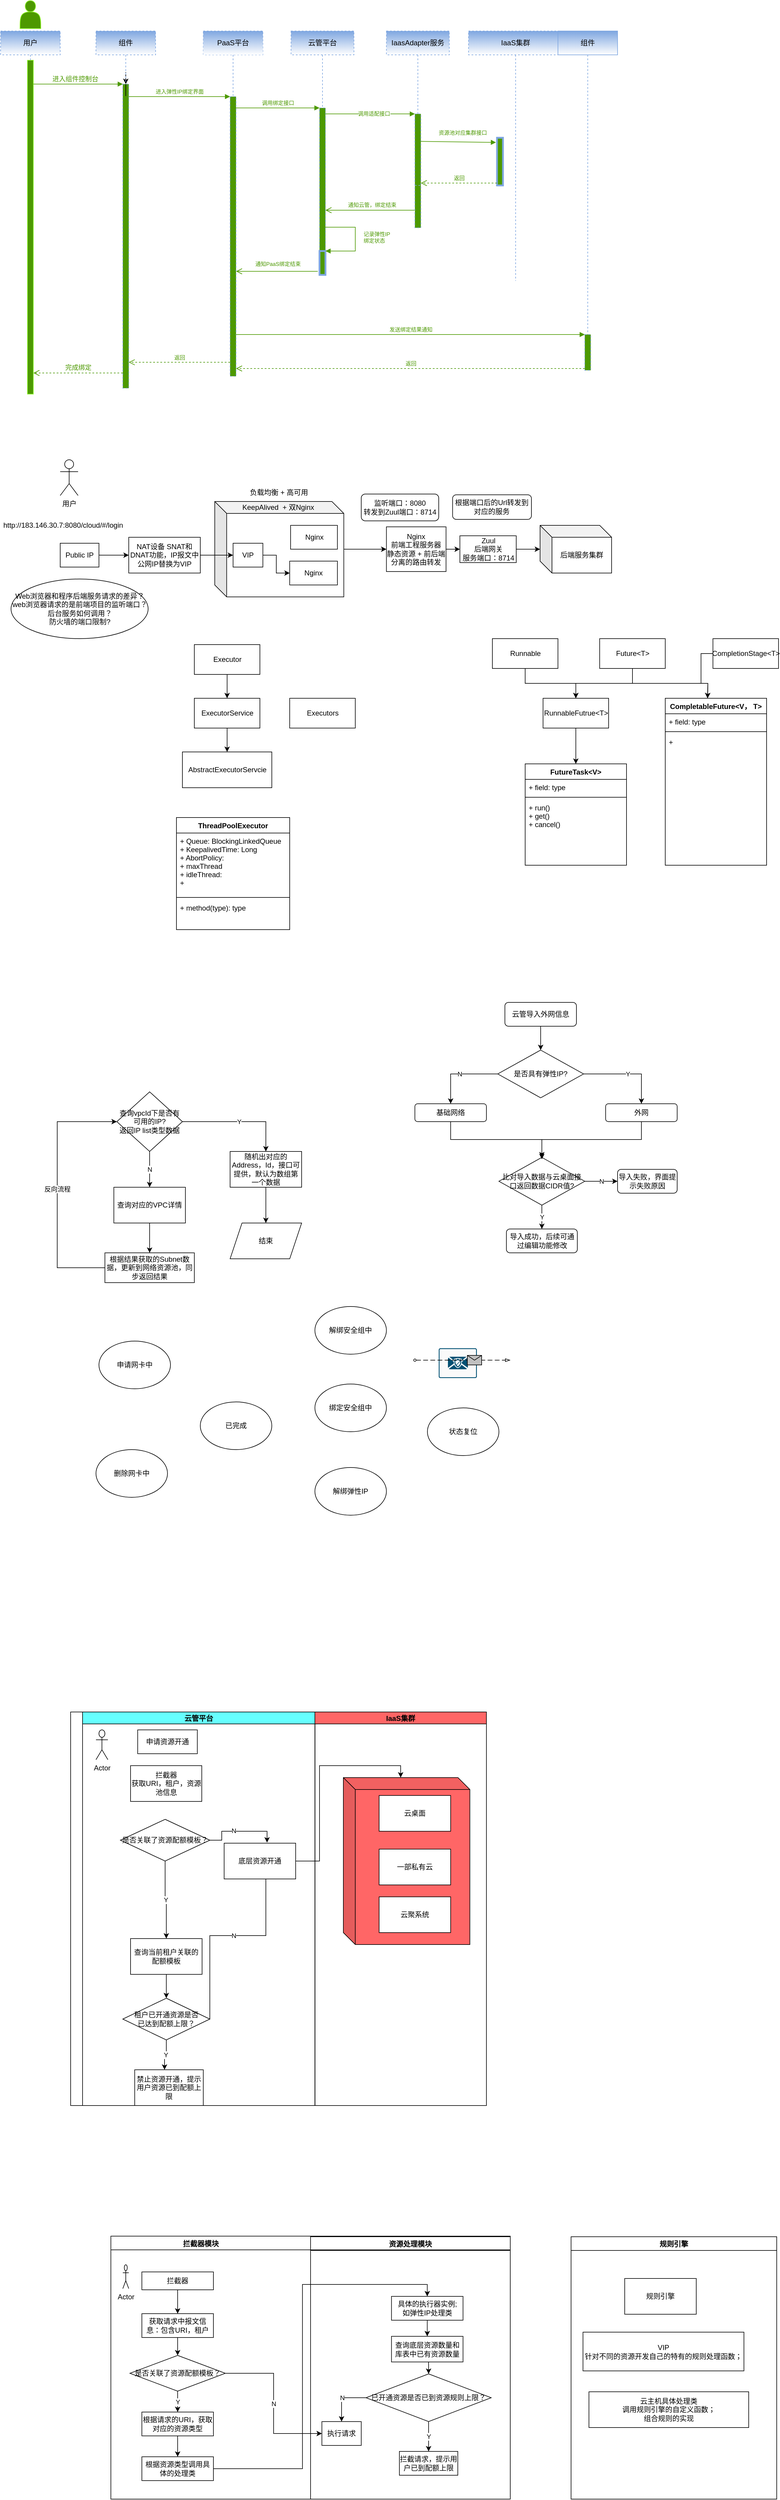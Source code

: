 <mxfile version="16.2.4" type="github">
  <diagram id="YKyKrxaOJm8cSqs0rw-M" name="Page-1">
    <mxGraphModel dx="1422" dy="772" grid="1" gridSize="10" guides="1" tooltips="1" connect="1" arrows="1" fold="1" page="1" pageScale="1" pageWidth="827" pageHeight="1169" math="0" shadow="0">
      <root>
        <mxCell id="0" />
        <mxCell id="1" parent="0" />
        <mxCell id="tBHKLctIXgyot9-Yo7T3-29" style="edgeStyle=orthogonalEdgeStyle;rounded=0;orthogonalLoop=1;jettySize=auto;html=1;" parent="1" source="tBHKLctIXgyot9-Yo7T3-6" target="tBHKLctIXgyot9-Yo7T3-15" edge="1">
          <mxGeometry relative="1" as="geometry" />
        </mxCell>
        <mxCell id="tBHKLctIXgyot9-Yo7T3-6" value="" style="shape=cube;whiteSpace=wrap;html=1;boundedLbl=1;backgroundOutline=1;darkOpacity=0.05;darkOpacity2=0.1;" parent="1" vertex="1">
          <mxGeometry x="414.25" y="850" width="216.5" height="160" as="geometry" />
        </mxCell>
        <mxCell id="91grLDrV8FItByj2K50K-4" value="" style="html=1;points=[];perimeter=orthogonalPerimeter;strokeColor=#99FF33;fillColor=#4D9900;" parent="1" vertex="1">
          <mxGeometry x="100" y="110" width="10" height="300" as="geometry" />
        </mxCell>
        <mxCell id="91grLDrV8FItByj2K50K-23" value="" style="html=1;points=[];perimeter=orthogonalPerimeter;strokeColor=#99FF33;fillColor=#4D9900;" parent="1" vertex="1">
          <mxGeometry x="100" y="110" width="10" height="560" as="geometry" />
        </mxCell>
        <mxCell id="91grLDrV8FItByj2K50K-33" value="" style="shape=actor;whiteSpace=wrap;html=1;strokeColor=#99FF33;fillColor=#4D9900;" parent="1" vertex="1">
          <mxGeometry x="87.5" y="10" width="35" height="47" as="geometry" />
        </mxCell>
        <mxCell id="91grLDrV8FItByj2K50K-48" value="" style="html=1;points=[];perimeter=orthogonalPerimeter;dashed=1;strokeColor=#7EA6E0;fillColor=#4D9900;" parent="1" vertex="1">
          <mxGeometry x="260" y="150" width="10" height="510" as="geometry" />
        </mxCell>
        <mxCell id="91grLDrV8FItByj2K50K-49" value="&lt;font color=&quot;#4d9900&quot;&gt;进入组件控制台&lt;/font&gt;" style="html=1;verticalAlign=bottom;endArrow=block;entryX=0;entryY=0;strokeColor=#4D9900;" parent="1" source="91grLDrV8FItByj2K50K-23" target="91grLDrV8FItByj2K50K-48" edge="1">
          <mxGeometry x="-0.067" relative="1" as="geometry">
            <mxPoint x="110" y="260" as="sourcePoint" />
            <Array as="points">
              <mxPoint x="190" y="150" />
            </Array>
            <mxPoint as="offset" />
          </mxGeometry>
        </mxCell>
        <mxCell id="91grLDrV8FItByj2K50K-50" value="完成绑定" style="html=1;verticalAlign=bottom;endArrow=open;dashed=1;endSize=8;exitX=0;exitY=0.95;strokeColor=#4D9900;fontColor=#4D9900;" parent="1" source="91grLDrV8FItByj2K50K-48" target="91grLDrV8FItByj2K50K-23" edge="1">
          <mxGeometry relative="1" as="geometry">
            <mxPoint x="110" y="336" as="targetPoint" />
          </mxGeometry>
        </mxCell>
        <mxCell id="tBHKLctIXgyot9-Yo7T3-201" value="" style="edgeStyle=orthogonalEdgeStyle;rounded=0;orthogonalLoop=1;jettySize=auto;html=1;" parent="1" source="91grLDrV8FItByj2K50K-54" target="91grLDrV8FItByj2K50K-48" edge="1">
          <mxGeometry relative="1" as="geometry" />
        </mxCell>
        <mxCell id="91grLDrV8FItByj2K50K-54" value="组件" style="shape=umlLifeline;perimeter=lifelinePerimeter;whiteSpace=wrap;html=1;container=1;collapsible=0;recursiveResize=0;outlineConnect=0;dashed=1;strokeColor=#7EA6E0;fillColor=#7EA6E0;gradientColor=#ffffff;" parent="1" vertex="1">
          <mxGeometry x="215" y="61" width="100" height="89" as="geometry" />
        </mxCell>
        <mxCell id="91grLDrV8FItByj2K50K-63" value="" style="html=1;points=[];perimeter=orthogonalPerimeter;dashed=1;fontSize=9;fontColor=#4D9900;strokeColor=#7EA6E0;fillColor=#4D9900;gradientDirection=west;" parent="1" vertex="1">
          <mxGeometry x="440" y="171" width="10" height="469" as="geometry" />
        </mxCell>
        <mxCell id="91grLDrV8FItByj2K50K-64" value="进入弹性IP绑定界面" style="html=1;verticalAlign=bottom;endArrow=block;entryX=0;entryY=0;labelBackgroundColor=none;fontSize=9;fontColor=#4D9900;strokeColor=#4D9900;" parent="1" target="91grLDrV8FItByj2K50K-63" edge="1">
          <mxGeometry relative="1" as="geometry">
            <mxPoint x="270" y="171" as="sourcePoint" />
          </mxGeometry>
        </mxCell>
        <mxCell id="91grLDrV8FItByj2K50K-65" value="返回" style="html=1;verticalAlign=bottom;endArrow=open;dashed=1;endSize=8;exitX=0;exitY=0.95;labelBackgroundColor=none;fontSize=9;fontColor=#4D9900;strokeColor=#4D9900;" parent="1" source="91grLDrV8FItByj2K50K-63" target="91grLDrV8FItByj2K50K-48" edge="1">
          <mxGeometry relative="1" as="geometry">
            <mxPoint x="270" y="247" as="targetPoint" />
          </mxGeometry>
        </mxCell>
        <mxCell id="91grLDrV8FItByj2K50K-66" value="PaaS平台" style="shape=umlLifeline;perimeter=lifelinePerimeter;whiteSpace=wrap;html=1;container=1;collapsible=0;recursiveResize=0;outlineConnect=0;dashed=1;strokeColor=#7EA6E0;fillColor=#7EA6E0;gradientColor=#ffffff;" parent="1" vertex="1">
          <mxGeometry x="395" y="61" width="100" height="109" as="geometry" />
        </mxCell>
        <mxCell id="91grLDrV8FItByj2K50K-74" value="PaaS平台" style="shape=umlLifeline;perimeter=lifelinePerimeter;whiteSpace=wrap;html=1;container=1;collapsible=0;recursiveResize=0;outlineConnect=0;dashed=1;fillColor=#7EA6E0;gradientColor=#ffffff;strokeColor=none;strokeWidth=3;" parent="91grLDrV8FItByj2K50K-66" vertex="1">
          <mxGeometry width="100" height="110" as="geometry" />
        </mxCell>
        <mxCell id="91grLDrV8FItByj2K50K-67" value="" style="html=1;points=[];perimeter=orthogonalPerimeter;dashed=1;fontSize=9;fontColor=#4D9900;strokeColor=#7EA6E0;fillColor=#4D9900;" parent="1" vertex="1">
          <mxGeometry x="590" y="190" width="10" height="260" as="geometry" />
        </mxCell>
        <mxCell id="91grLDrV8FItByj2K50K-68" value="调用绑定接口" style="html=1;verticalAlign=bottom;endArrow=block;entryX=0;entryY=0;labelBackgroundColor=none;fontSize=9;fontColor=#4D9900;strokeColor=#4D9900;" parent="1" target="91grLDrV8FItByj2K50K-67" edge="1">
          <mxGeometry relative="1" as="geometry">
            <mxPoint x="450" y="190" as="sourcePoint" />
          </mxGeometry>
        </mxCell>
        <mxCell id="91grLDrV8FItByj2K50K-69" value="通知PaaS绑定结束" style="html=1;verticalAlign=bottom;endArrow=open;endSize=8;labelBackgroundColor=none;fontSize=9;fontColor=#4D9900;strokeColor=#4D9900;exitX=-0.3;exitY=0.85;exitDx=0;exitDy=0;exitPerimeter=0;" parent="1" source="ZwiiK09C_VbupCyEyqyy-21" target="91grLDrV8FItByj2K50K-63" edge="1">
          <mxGeometry x="-0.022" y="-4" relative="1" as="geometry">
            <mxPoint x="450" y="266" as="targetPoint" />
            <mxPoint x="874.75" y="425.028" as="sourcePoint" />
            <mxPoint as="offset" />
          </mxGeometry>
        </mxCell>
        <mxCell id="91grLDrV8FItByj2K50K-70" value="云管平台" style="shape=umlLifeline;perimeter=lifelinePerimeter;whiteSpace=wrap;html=1;container=1;collapsible=0;recursiveResize=0;outlineConnect=0;dashed=1;strokeColor=#7EA6E0;fillColor=#7EA6E0;gradientColor=#ffffff;" parent="1" vertex="1">
          <mxGeometry x="542.25" y="61" width="105.5" height="129" as="geometry" />
        </mxCell>
        <mxCell id="91grLDrV8FItByj2K50K-80" value="用户" style="shape=umlLifeline;perimeter=lifelinePerimeter;whiteSpace=wrap;html=1;container=1;collapsible=0;recursiveResize=0;outlineConnect=0;dashed=1;strokeColor=#7EA6E0;fillColor=#7EA6E0;gradientColor=#ffffff;" parent="1" vertex="1">
          <mxGeometry x="55" y="61" width="100" height="49" as="geometry" />
        </mxCell>
        <mxCell id="91grLDrV8FItByj2K50K-92" value="" style="html=1;points=[];perimeter=orthogonalPerimeter;dashed=1;fontSize=9;fontColor=#4D9900;strokeColor=#7EA6E0;fillColor=#4D9900;" parent="1" vertex="1">
          <mxGeometry x="750" y="200" width="10" height="170" as="geometry" />
        </mxCell>
        <mxCell id="91grLDrV8FItByj2K50K-93" value="" style="html=1;verticalAlign=bottom;endArrow=block;entryX=0;entryY=0;labelBackgroundColor=none;fontSize=9;fontColor=#4D9900;strokeColor=#4D9900;" parent="1" target="91grLDrV8FItByj2K50K-92" edge="1">
          <mxGeometry relative="1" as="geometry">
            <mxPoint x="600" y="200" as="sourcePoint" />
          </mxGeometry>
        </mxCell>
        <mxCell id="ZwiiK09C_VbupCyEyqyy-1" value="调用适配接口" style="edgeLabel;html=1;align=center;verticalAlign=middle;resizable=0;points=[];fontSize=9;fontColor=#4D9900;" parent="91grLDrV8FItByj2K50K-93" vertex="1" connectable="0">
          <mxGeometry x="0.383" y="2" relative="1" as="geometry">
            <mxPoint x="-23" y="2" as="offset" />
          </mxGeometry>
        </mxCell>
        <mxCell id="91grLDrV8FItByj2K50K-94" value="通知云管，绑定结束" style="html=1;verticalAlign=bottom;endArrow=open;endSize=8;exitX=0;exitY=0.95;labelBackgroundColor=none;fontSize=9;fontColor=#4D9900;strokeColor=#4D9900;" parent="1" source="91grLDrV8FItByj2K50K-92" target="91grLDrV8FItByj2K50K-67" edge="1">
          <mxGeometry x="-0.042" relative="1" as="geometry">
            <mxPoint x="600" y="276" as="targetPoint" />
            <mxPoint as="offset" />
          </mxGeometry>
        </mxCell>
        <mxCell id="91grLDrV8FItByj2K50K-102" value="IaaS集群" style="shape=umlLifeline;perimeter=lifelinePerimeter;whiteSpace=wrap;html=1;container=1;collapsible=0;recursiveResize=0;outlineConnect=0;dashed=1;strokeColor=#7EA6E0;fillColor=#7EA6E0;gradientColor=#ffffff;" parent="1" vertex="1">
          <mxGeometry x="840" y="61" width="158" height="419" as="geometry" />
        </mxCell>
        <mxCell id="ZwiiK09C_VbupCyEyqyy-16" value="" style="html=1;points=[];perimeter=orthogonalPerimeter;fontSize=9;fontColor=#4D9900;strokeColor=#7EA6E0;strokeWidth=3;fillColor=#4D9900;gradientColor=none;" parent="91grLDrV8FItByj2K50K-102" vertex="1">
          <mxGeometry x="47.75" y="179" width="10" height="80" as="geometry" />
        </mxCell>
        <mxCell id="91grLDrV8FItByj2K50K-109" value="发送绑定结果通知" style="html=1;verticalAlign=bottom;endArrow=block;entryX=0;entryY=0;labelBackgroundColor=none;fontSize=9;fontColor=#4D9900;strokeColor=#4D9900;" parent="1" source="91grLDrV8FItByj2K50K-63" target="91grLDrV8FItByj2K50K-108" edge="1">
          <mxGeometry relative="1" as="geometry">
            <mxPoint x="449" y="420" as="sourcePoint" />
          </mxGeometry>
        </mxCell>
        <mxCell id="91grLDrV8FItByj2K50K-110" value="返回" style="html=1;verticalAlign=bottom;endArrow=open;dashed=1;endSize=8;exitX=0;exitY=0.95;labelBackgroundColor=none;fontSize=9;fontColor=#4D9900;strokeColor=#4D9900;" parent="1" source="91grLDrV8FItByj2K50K-108" target="91grLDrV8FItByj2K50K-63" edge="1">
          <mxGeometry relative="1" as="geometry">
            <mxPoint x="450" y="336" as="targetPoint" />
          </mxGeometry>
        </mxCell>
        <mxCell id="91grLDrV8FItByj2K50K-117" value="组件" style="shape=umlLifeline;perimeter=lifelinePerimeter;whiteSpace=wrap;html=1;container=1;collapsible=0;recursiveResize=0;outlineConnect=0;strokeColor=#7EA6E0;fillColor=#7EA6E0;gradientColor=#ffffff;perimeterSpacing=3;" parent="1" vertex="1">
          <mxGeometry x="990" y="61" width="100" height="509" as="geometry" />
        </mxCell>
        <mxCell id="ZwiiK09C_VbupCyEyqyy-7" value="IaasAdapter服务" style="shape=umlLifeline;perimeter=lifelinePerimeter;whiteSpace=wrap;html=1;container=1;collapsible=0;recursiveResize=0;outlineConnect=0;dashed=1;strokeColor=#7EA6E0;fillColor=#7EA6E0;gradientColor=#ffffff;" parent="1" vertex="1">
          <mxGeometry x="702.25" y="61" width="105.5" height="139" as="geometry" />
        </mxCell>
        <mxCell id="ZwiiK09C_VbupCyEyqyy-8" value="" style="html=1;points=[];perimeter=orthogonalPerimeter;dashed=1;fontSize=9;fontColor=#4D9900;strokeColor=#7EA6E0;fillColor=#4D9900;" parent="ZwiiK09C_VbupCyEyqyy-7" vertex="1">
          <mxGeometry x="47.75" y="259" width="10" height="71" as="geometry" />
        </mxCell>
        <mxCell id="ZwiiK09C_VbupCyEyqyy-17" value="资源池对应集群接口" style="html=1;verticalAlign=bottom;endArrow=block;labelBackgroundColor=none;fontSize=9;fontColor=#4D9900;strokeColor=#4D9900;entryX=-0.175;entryY=0.098;entryDx=0;entryDy=0;entryPerimeter=0;" parent="1" target="ZwiiK09C_VbupCyEyqyy-16" edge="1">
          <mxGeometry x="0.164" y="7" relative="1" as="geometry">
            <mxPoint x="751.81" y="246" as="sourcePoint" />
            <mxPoint x="880" y="246" as="targetPoint" />
            <mxPoint as="offset" />
          </mxGeometry>
        </mxCell>
        <mxCell id="ZwiiK09C_VbupCyEyqyy-18" value="返回" style="html=1;verticalAlign=bottom;endArrow=open;dashed=1;endSize=8;exitX=0;exitY=0.95;labelBackgroundColor=none;fontSize=9;fontColor=#4D9900;strokeColor=#4D9900;" parent="1" source="ZwiiK09C_VbupCyEyqyy-16" edge="1">
          <mxGeometry relative="1" as="geometry">
            <mxPoint x="760" y="316" as="targetPoint" />
          </mxGeometry>
        </mxCell>
        <mxCell id="91grLDrV8FItByj2K50K-108" value="" style="html=1;points=[];perimeter=orthogonalPerimeter;dashed=1;fontSize=9;fontColor=#4D9900;strokeColor=#7EA6E0;fillColor=#4D9900;" parent="1" vertex="1">
          <mxGeometry x="1035" y="570" width="10" height="60" as="geometry" />
        </mxCell>
        <mxCell id="ZwiiK09C_VbupCyEyqyy-21" value="" style="html=1;points=[];perimeter=orthogonalPerimeter;fontSize=9;fontColor=#4D9900;strokeColor=#7EA6E0;strokeWidth=3;fillColor=#4D9900;gradientColor=none;" parent="1" vertex="1">
          <mxGeometry x="590" y="430" width="10" height="40" as="geometry" />
        </mxCell>
        <mxCell id="ZwiiK09C_VbupCyEyqyy-22" value="记录弹性IP&lt;br&gt;绑定状态" style="edgeStyle=orthogonalEdgeStyle;html=1;align=left;spacingLeft=2;endArrow=block;rounded=0;labelBackgroundColor=none;fontSize=9;fontColor=#4D9900;strokeColor=#4D9900;" parent="1" edge="1">
          <mxGeometry y="10" relative="1" as="geometry">
            <mxPoint x="594" y="390" as="sourcePoint" />
            <Array as="points">
              <mxPoint x="650" y="390" />
              <mxPoint x="650" y="430" />
            </Array>
            <mxPoint x="600" y="430" as="targetPoint" />
            <mxPoint as="offset" />
          </mxGeometry>
        </mxCell>
        <mxCell id="tBHKLctIXgyot9-Yo7T3-18" style="edgeStyle=orthogonalEdgeStyle;rounded=0;orthogonalLoop=1;jettySize=auto;html=1;exitX=1;exitY=0.5;exitDx=0;exitDy=0;entryX=0;entryY=0.5;entryDx=0;entryDy=0;" parent="1" source="tBHKLctIXgyot9-Yo7T3-1" target="tBHKLctIXgyot9-Yo7T3-2" edge="1">
          <mxGeometry relative="1" as="geometry" />
        </mxCell>
        <mxCell id="tBHKLctIXgyot9-Yo7T3-1" value="Public IP" style="rounded=0;whiteSpace=wrap;html=1;" parent="1" vertex="1">
          <mxGeometry x="155" y="920" width="65" height="40" as="geometry" />
        </mxCell>
        <mxCell id="tBHKLctIXgyot9-Yo7T3-20" style="edgeStyle=orthogonalEdgeStyle;rounded=0;orthogonalLoop=1;jettySize=auto;html=1;exitX=1;exitY=0.5;exitDx=0;exitDy=0;entryX=0;entryY=0.5;entryDx=0;entryDy=0;" parent="1" source="tBHKLctIXgyot9-Yo7T3-2" target="tBHKLctIXgyot9-Yo7T3-3" edge="1">
          <mxGeometry relative="1" as="geometry" />
        </mxCell>
        <mxCell id="tBHKLctIXgyot9-Yo7T3-2" value="NAT设备 SNAT和DNAT功能，IP报文中公网IP替换为VIP" style="rounded=0;whiteSpace=wrap;html=1;" parent="1" vertex="1">
          <mxGeometry x="270" y="910" width="120" height="60" as="geometry" />
        </mxCell>
        <mxCell id="tBHKLctIXgyot9-Yo7T3-21" value="" style="edgeStyle=orthogonalEdgeStyle;rounded=0;orthogonalLoop=1;jettySize=auto;html=1;" parent="1" source="tBHKLctIXgyot9-Yo7T3-3" target="tBHKLctIXgyot9-Yo7T3-5" edge="1">
          <mxGeometry relative="1" as="geometry" />
        </mxCell>
        <mxCell id="tBHKLctIXgyot9-Yo7T3-3" value="VIP" style="rounded=0;whiteSpace=wrap;html=1;" parent="1" vertex="1">
          <mxGeometry x="445" y="920" width="50" height="40" as="geometry" />
        </mxCell>
        <mxCell id="tBHKLctIXgyot9-Yo7T3-4" value="Nginx" style="rounded=0;whiteSpace=wrap;html=1;" parent="1" vertex="1">
          <mxGeometry x="541.5" y="890" width="78.5" height="40" as="geometry" />
        </mxCell>
        <mxCell id="tBHKLctIXgyot9-Yo7T3-5" value="Nginx" style="rounded=0;whiteSpace=wrap;html=1;" parent="1" vertex="1">
          <mxGeometry x="540" y="950" width="80" height="40" as="geometry" />
        </mxCell>
        <mxCell id="tBHKLctIXgyot9-Yo7T3-12" value="KeepAlived&amp;nbsp; + 双Nginx&amp;nbsp;" style="text;html=1;strokeColor=none;fillColor=none;align=center;verticalAlign=middle;whiteSpace=wrap;rounded=0;" parent="1" vertex="1">
          <mxGeometry x="445" y="855" width="155" height="10" as="geometry" />
        </mxCell>
        <mxCell id="tBHKLctIXgyot9-Yo7T3-14" value="负载均衡 + 高可用" style="text;html=1;strokeColor=none;fillColor=none;align=center;verticalAlign=middle;whiteSpace=wrap;rounded=0;" parent="1" vertex="1">
          <mxGeometry x="472.25" y="830" width="100" height="10" as="geometry" />
        </mxCell>
        <mxCell id="tBHKLctIXgyot9-Yo7T3-31" style="edgeStyle=orthogonalEdgeStyle;rounded=0;orthogonalLoop=1;jettySize=auto;html=1;exitX=1;exitY=0.5;exitDx=0;exitDy=0;" parent="1" source="tBHKLctIXgyot9-Yo7T3-15" target="tBHKLctIXgyot9-Yo7T3-16" edge="1">
          <mxGeometry relative="1" as="geometry" />
        </mxCell>
        <mxCell id="tBHKLctIXgyot9-Yo7T3-15" value="Nginx&lt;br&gt;前端工程服务器&lt;br&gt;静态资源 + 前后端分离的路由转发" style="rounded=0;whiteSpace=wrap;html=1;" parent="1" vertex="1">
          <mxGeometry x="702.25" y="892.5" width="100" height="75" as="geometry" />
        </mxCell>
        <mxCell id="tBHKLctIXgyot9-Yo7T3-32" style="edgeStyle=orthogonalEdgeStyle;rounded=0;orthogonalLoop=1;jettySize=auto;html=1;exitX=1;exitY=0.5;exitDx=0;exitDy=0;" parent="1" source="tBHKLctIXgyot9-Yo7T3-16" target="tBHKLctIXgyot9-Yo7T3-17" edge="1">
          <mxGeometry relative="1" as="geometry" />
        </mxCell>
        <mxCell id="tBHKLctIXgyot9-Yo7T3-16" value="Zuul&lt;br&gt;后端网关&lt;br&gt;服务端口：8714" style="rounded=0;whiteSpace=wrap;html=1;" parent="1" vertex="1">
          <mxGeometry x="825.5" y="907.5" width="94.5" height="45" as="geometry" />
        </mxCell>
        <mxCell id="tBHKLctIXgyot9-Yo7T3-17" value="后端服务集群" style="shape=cube;whiteSpace=wrap;html=1;boundedLbl=1;backgroundOutline=1;darkOpacity=0.05;darkOpacity2=0.1;" parent="1" vertex="1">
          <mxGeometry x="960" y="890" width="120" height="80" as="geometry" />
        </mxCell>
        <mxCell id="tBHKLctIXgyot9-Yo7T3-26" value="用户" style="shape=umlActor;verticalLabelPosition=bottom;verticalAlign=top;html=1;outlineConnect=0;" parent="1" vertex="1">
          <mxGeometry x="155" y="780" width="30" height="60" as="geometry" />
        </mxCell>
        <mxCell id="tBHKLctIXgyot9-Yo7T3-35" value="http://183.146.30.7:8080/cloud/#/login" style="text;html=1;strokeColor=none;fillColor=none;align=center;verticalAlign=middle;whiteSpace=wrap;rounded=0;" parent="1" vertex="1">
          <mxGeometry x="140" y="880" width="40" height="20" as="geometry" />
        </mxCell>
        <mxCell id="tBHKLctIXgyot9-Yo7T3-39" value="监听端口：8080&lt;br&gt;转发到Zuul端口：8714" style="rounded=1;whiteSpace=wrap;html=1;" parent="1" vertex="1">
          <mxGeometry x="660" y="837.5" width="130" height="45" as="geometry" />
        </mxCell>
        <mxCell id="tBHKLctIXgyot9-Yo7T3-40" value="根据端口后的Url转发到对应的服务" style="rounded=1;whiteSpace=wrap;html=1;" parent="1" vertex="1">
          <mxGeometry x="813.25" y="838.75" width="132.25" height="41.25" as="geometry" />
        </mxCell>
        <mxCell id="tBHKLctIXgyot9-Yo7T3-43" value="Web浏览器和程序后端服务请求的差异？&lt;br&gt;web浏览器请求的是前端项目的监听端口？&lt;br&gt;后台服务如何调用？&lt;br&gt;防火墙的端口限制?" style="ellipse;whiteSpace=wrap;html=1;" parent="1" vertex="1">
          <mxGeometry x="72.5" y="980" width="230" height="100" as="geometry" />
        </mxCell>
        <mxCell id="yy9VEolmiOXdHBrrqAr6-3" style="edgeStyle=orthogonalEdgeStyle;rounded=0;orthogonalLoop=1;jettySize=auto;html=1;exitX=0.5;exitY=1;exitDx=0;exitDy=0;" parent="1" source="yy9VEolmiOXdHBrrqAr6-1" target="yy9VEolmiOXdHBrrqAr6-2" edge="1">
          <mxGeometry relative="1" as="geometry" />
        </mxCell>
        <mxCell id="yy9VEolmiOXdHBrrqAr6-1" value="Executor" style="html=1;" parent="1" vertex="1">
          <mxGeometry x="380" y="1090" width="110" height="50" as="geometry" />
        </mxCell>
        <mxCell id="yy9VEolmiOXdHBrrqAr6-6" style="edgeStyle=orthogonalEdgeStyle;rounded=0;orthogonalLoop=1;jettySize=auto;html=1;exitX=0.5;exitY=1;exitDx=0;exitDy=0;entryX=0.5;entryY=0;entryDx=0;entryDy=0;" parent="1" source="yy9VEolmiOXdHBrrqAr6-2" target="yy9VEolmiOXdHBrrqAr6-4" edge="1">
          <mxGeometry relative="1" as="geometry" />
        </mxCell>
        <mxCell id="yy9VEolmiOXdHBrrqAr6-2" value="ExecutorService" style="html=1;" parent="1" vertex="1">
          <mxGeometry x="380" y="1180" width="110" height="50" as="geometry" />
        </mxCell>
        <mxCell id="yy9VEolmiOXdHBrrqAr6-4" value="AbstractExecutorServcie" style="html=1;" parent="1" vertex="1">
          <mxGeometry x="360" y="1270" width="150" height="60" as="geometry" />
        </mxCell>
        <mxCell id="yy9VEolmiOXdHBrrqAr6-10" value="ThreadPoolExecutor" style="swimlane;fontStyle=1;align=center;verticalAlign=top;childLayout=stackLayout;horizontal=1;startSize=26;horizontalStack=0;resizeParent=1;resizeParentMax=0;resizeLast=0;collapsible=1;marginBottom=0;" parent="1" vertex="1">
          <mxGeometry x="350" y="1380" width="190" height="188" as="geometry" />
        </mxCell>
        <mxCell id="yy9VEolmiOXdHBrrqAr6-11" value="+ Queue: BlockingLinkedQueue&#xa;+ KeepalivedTime: Long&#xa;+ AbortPolicy:&#xa;+ maxThread&#xa;+ idleThread:&#xa;+&#xa;" style="text;strokeColor=none;fillColor=none;align=left;verticalAlign=top;spacingLeft=4;spacingRight=4;overflow=hidden;rotatable=0;points=[[0,0.5],[1,0.5]];portConstraint=eastwest;" parent="yy9VEolmiOXdHBrrqAr6-10" vertex="1">
          <mxGeometry y="26" width="190" height="104" as="geometry" />
        </mxCell>
        <mxCell id="yy9VEolmiOXdHBrrqAr6-12" value="" style="line;strokeWidth=1;fillColor=none;align=left;verticalAlign=middle;spacingTop=-1;spacingLeft=3;spacingRight=3;rotatable=0;labelPosition=right;points=[];portConstraint=eastwest;" parent="yy9VEolmiOXdHBrrqAr6-10" vertex="1">
          <mxGeometry y="130" width="190" height="8" as="geometry" />
        </mxCell>
        <mxCell id="yy9VEolmiOXdHBrrqAr6-13" value="+ method(type): type" style="text;strokeColor=none;fillColor=none;align=left;verticalAlign=top;spacingLeft=4;spacingRight=4;overflow=hidden;rotatable=0;points=[[0,0.5],[1,0.5]];portConstraint=eastwest;" parent="yy9VEolmiOXdHBrrqAr6-10" vertex="1">
          <mxGeometry y="138" width="190" height="50" as="geometry" />
        </mxCell>
        <mxCell id="yy9VEolmiOXdHBrrqAr6-14" value="Executors&lt;br&gt;" style="html=1;" parent="1" vertex="1">
          <mxGeometry x="540" y="1180" width="110" height="50" as="geometry" />
        </mxCell>
        <mxCell id="yy9VEolmiOXdHBrrqAr6-18" style="edgeStyle=orthogonalEdgeStyle;rounded=0;orthogonalLoop=1;jettySize=auto;html=1;exitX=0.5;exitY=1;exitDx=0;exitDy=0;entryX=0.5;entryY=0;entryDx=0;entryDy=0;" parent="1" source="yy9VEolmiOXdHBrrqAr6-15" target="yy9VEolmiOXdHBrrqAr6-17" edge="1">
          <mxGeometry relative="1" as="geometry" />
        </mxCell>
        <mxCell id="yy9VEolmiOXdHBrrqAr6-15" value="Runnable" style="html=1;" parent="1" vertex="1">
          <mxGeometry x="880" y="1080" width="110" height="50" as="geometry" />
        </mxCell>
        <mxCell id="yy9VEolmiOXdHBrrqAr6-19" style="edgeStyle=orthogonalEdgeStyle;rounded=0;orthogonalLoop=1;jettySize=auto;html=1;entryX=0.5;entryY=0;entryDx=0;entryDy=0;" parent="1" source="yy9VEolmiOXdHBrrqAr6-16" target="yy9VEolmiOXdHBrrqAr6-17" edge="1">
          <mxGeometry relative="1" as="geometry" />
        </mxCell>
        <mxCell id="yy9VEolmiOXdHBrrqAr6-24" style="edgeStyle=orthogonalEdgeStyle;rounded=0;orthogonalLoop=1;jettySize=auto;html=1;exitX=0.5;exitY=1;exitDx=0;exitDy=0;entryX=0.5;entryY=0;entryDx=0;entryDy=0;" parent="1" source="yy9VEolmiOXdHBrrqAr6-16" edge="1">
          <mxGeometry relative="1" as="geometry">
            <mxPoint x="1241.0" y="1180" as="targetPoint" />
          </mxGeometry>
        </mxCell>
        <mxCell id="yy9VEolmiOXdHBrrqAr6-16" value="Future&amp;lt;T&amp;gt;" style="html=1;" parent="1" vertex="1">
          <mxGeometry x="1060" y="1080" width="110" height="50" as="geometry" />
        </mxCell>
        <mxCell id="yy9VEolmiOXdHBrrqAr6-33" style="edgeStyle=orthogonalEdgeStyle;rounded=0;orthogonalLoop=1;jettySize=auto;html=1;exitX=0.5;exitY=1;exitDx=0;exitDy=0;" parent="1" source="yy9VEolmiOXdHBrrqAr6-17" target="yy9VEolmiOXdHBrrqAr6-29" edge="1">
          <mxGeometry relative="1" as="geometry" />
        </mxCell>
        <mxCell id="yy9VEolmiOXdHBrrqAr6-17" value="RunnableFutrue&amp;lt;T&amp;gt;" style="html=1;" parent="1" vertex="1">
          <mxGeometry x="965" y="1180" width="110" height="50" as="geometry" />
        </mxCell>
        <mxCell id="yy9VEolmiOXdHBrrqAr6-23" style="edgeStyle=orthogonalEdgeStyle;rounded=0;orthogonalLoop=1;jettySize=auto;html=1;" parent="1" source="yy9VEolmiOXdHBrrqAr6-21" edge="1">
          <mxGeometry relative="1" as="geometry">
            <mxPoint x="1241.0" y="1180" as="targetPoint" />
          </mxGeometry>
        </mxCell>
        <mxCell id="yy9VEolmiOXdHBrrqAr6-21" value="CompletionStage&amp;lt;T&amp;gt;" style="html=1;" parent="1" vertex="1">
          <mxGeometry x="1250" y="1080" width="110" height="50" as="geometry" />
        </mxCell>
        <mxCell id="yy9VEolmiOXdHBrrqAr6-25" value="CompletableFuture&lt;V， T&gt;" style="swimlane;fontStyle=1;align=center;verticalAlign=top;childLayout=stackLayout;horizontal=1;startSize=26;horizontalStack=0;resizeParent=1;resizeParentMax=0;resizeLast=0;collapsible=1;marginBottom=0;" parent="1" vertex="1">
          <mxGeometry x="1170" y="1180" width="170" height="280" as="geometry" />
        </mxCell>
        <mxCell id="yy9VEolmiOXdHBrrqAr6-26" value="+ field: type" style="text;strokeColor=none;fillColor=none;align=left;verticalAlign=top;spacingLeft=4;spacingRight=4;overflow=hidden;rotatable=0;points=[[0,0.5],[1,0.5]];portConstraint=eastwest;" parent="yy9VEolmiOXdHBrrqAr6-25" vertex="1">
          <mxGeometry y="26" width="170" height="26" as="geometry" />
        </mxCell>
        <mxCell id="yy9VEolmiOXdHBrrqAr6-27" value="" style="line;strokeWidth=1;fillColor=none;align=left;verticalAlign=middle;spacingTop=-1;spacingLeft=3;spacingRight=3;rotatable=0;labelPosition=right;points=[];portConstraint=eastwest;" parent="yy9VEolmiOXdHBrrqAr6-25" vertex="1">
          <mxGeometry y="52" width="170" height="8" as="geometry" />
        </mxCell>
        <mxCell id="yy9VEolmiOXdHBrrqAr6-28" value="+ " style="text;strokeColor=none;fillColor=none;align=left;verticalAlign=top;spacingLeft=4;spacingRight=4;overflow=hidden;rotatable=0;points=[[0,0.5],[1,0.5]];portConstraint=eastwest;" parent="yy9VEolmiOXdHBrrqAr6-25" vertex="1">
          <mxGeometry y="60" width="170" height="220" as="geometry" />
        </mxCell>
        <mxCell id="yy9VEolmiOXdHBrrqAr6-29" value="FutureTask&lt;V&gt;" style="swimlane;fontStyle=1;align=center;verticalAlign=top;childLayout=stackLayout;horizontal=1;startSize=26;horizontalStack=0;resizeParent=1;resizeParentMax=0;resizeLast=0;collapsible=1;marginBottom=0;" parent="1" vertex="1">
          <mxGeometry x="935" y="1290" width="170" height="170" as="geometry" />
        </mxCell>
        <mxCell id="yy9VEolmiOXdHBrrqAr6-30" value="+ field: type" style="text;strokeColor=none;fillColor=none;align=left;verticalAlign=top;spacingLeft=4;spacingRight=4;overflow=hidden;rotatable=0;points=[[0,0.5],[1,0.5]];portConstraint=eastwest;" parent="yy9VEolmiOXdHBrrqAr6-29" vertex="1">
          <mxGeometry y="26" width="170" height="26" as="geometry" />
        </mxCell>
        <mxCell id="yy9VEolmiOXdHBrrqAr6-31" value="" style="line;strokeWidth=1;fillColor=none;align=left;verticalAlign=middle;spacingTop=-1;spacingLeft=3;spacingRight=3;rotatable=0;labelPosition=right;points=[];portConstraint=eastwest;" parent="yy9VEolmiOXdHBrrqAr6-29" vertex="1">
          <mxGeometry y="52" width="170" height="8" as="geometry" />
        </mxCell>
        <mxCell id="yy9VEolmiOXdHBrrqAr6-32" value="+ run()&#xa;+ get()&#xa;+ cancel()&#xa;" style="text;strokeColor=none;fillColor=none;align=left;verticalAlign=top;spacingLeft=4;spacingRight=4;overflow=hidden;rotatable=0;points=[[0,0.5],[1,0.5]];portConstraint=eastwest;" parent="yy9VEolmiOXdHBrrqAr6-29" vertex="1">
          <mxGeometry y="60" width="170" height="110" as="geometry" />
        </mxCell>
        <mxCell id="KicvQ8EtTO4RB6WsqThv-13" value="N" style="edgeStyle=orthogonalEdgeStyle;rounded=0;orthogonalLoop=1;jettySize=auto;html=1;exitX=0.5;exitY=1;exitDx=0;exitDy=0;entryX=0.5;entryY=0;entryDx=0;entryDy=0;" parent="1" source="KicvQ8EtTO4RB6WsqThv-2" target="KicvQ8EtTO4RB6WsqThv-5" edge="1">
          <mxGeometry relative="1" as="geometry" />
        </mxCell>
        <mxCell id="KicvQ8EtTO4RB6WsqThv-15" value="Y" style="edgeStyle=orthogonalEdgeStyle;rounded=0;orthogonalLoop=1;jettySize=auto;html=1;entryX=0.5;entryY=0;entryDx=0;entryDy=0;" parent="1" source="KicvQ8EtTO4RB6WsqThv-2" target="KicvQ8EtTO4RB6WsqThv-3" edge="1">
          <mxGeometry relative="1" as="geometry" />
        </mxCell>
        <mxCell id="KicvQ8EtTO4RB6WsqThv-2" value="查询vpcId下是否有可用的IP?&lt;br&gt;返回IP list类型数据" style="rhombus;whiteSpace=wrap;html=1;" parent="1" vertex="1">
          <mxGeometry x="250" y="1840" width="110" height="100" as="geometry" />
        </mxCell>
        <mxCell id="KicvQ8EtTO4RB6WsqThv-10" style="edgeStyle=orthogonalEdgeStyle;rounded=0;orthogonalLoop=1;jettySize=auto;html=1;exitX=0.5;exitY=1;exitDx=0;exitDy=0;" parent="1" source="KicvQ8EtTO4RB6WsqThv-3" target="KicvQ8EtTO4RB6WsqThv-9" edge="1">
          <mxGeometry relative="1" as="geometry" />
        </mxCell>
        <mxCell id="KicvQ8EtTO4RB6WsqThv-3" value="随机出对应的Address，Id，接口可提供，默认为数组第一个数据" style="rounded=0;whiteSpace=wrap;html=1;" parent="1" vertex="1">
          <mxGeometry x="440" y="1940" width="120" height="60" as="geometry" />
        </mxCell>
        <mxCell id="KicvQ8EtTO4RB6WsqThv-8" style="edgeStyle=orthogonalEdgeStyle;rounded=0;orthogonalLoop=1;jettySize=auto;html=1;exitX=0.5;exitY=1;exitDx=0;exitDy=0;entryX=0.5;entryY=0;entryDx=0;entryDy=0;" parent="1" source="KicvQ8EtTO4RB6WsqThv-5" target="KicvQ8EtTO4RB6WsqThv-7" edge="1">
          <mxGeometry relative="1" as="geometry" />
        </mxCell>
        <mxCell id="KicvQ8EtTO4RB6WsqThv-5" value="查询对应的VPC详情" style="rounded=0;whiteSpace=wrap;html=1;" parent="1" vertex="1">
          <mxGeometry x="245" y="2000" width="120" height="60" as="geometry" />
        </mxCell>
        <mxCell id="KicvQ8EtTO4RB6WsqThv-12" value="反向流程" style="edgeStyle=orthogonalEdgeStyle;rounded=0;orthogonalLoop=1;jettySize=auto;html=1;entryX=0;entryY=0.5;entryDx=0;entryDy=0;" parent="1" source="KicvQ8EtTO4RB6WsqThv-7" target="KicvQ8EtTO4RB6WsqThv-2" edge="1">
          <mxGeometry relative="1" as="geometry">
            <Array as="points">
              <mxPoint x="150" y="2135" />
              <mxPoint x="150" y="1890" />
            </Array>
          </mxGeometry>
        </mxCell>
        <mxCell id="KicvQ8EtTO4RB6WsqThv-7" value="根据结果获取的Subnet数据，更新到网络资源池，同步返回结果" style="rounded=0;whiteSpace=wrap;html=1;" parent="1" vertex="1">
          <mxGeometry x="230" y="2110" width="150" height="50" as="geometry" />
        </mxCell>
        <mxCell id="KicvQ8EtTO4RB6WsqThv-9" value="结束" style="shape=parallelogram;perimeter=parallelogramPerimeter;whiteSpace=wrap;html=1;fixedSize=1;" parent="1" vertex="1">
          <mxGeometry x="440" y="2060" width="120" height="60" as="geometry" />
        </mxCell>
        <mxCell id="dexDQ5NJyNWIRSyvoCWC-11" style="edgeStyle=orthogonalEdgeStyle;rounded=0;orthogonalLoop=1;jettySize=auto;html=1;exitX=0.5;exitY=1;exitDx=0;exitDy=0;entryX=0.5;entryY=0;entryDx=0;entryDy=0;" parent="1" source="dexDQ5NJyNWIRSyvoCWC-2" target="dexDQ5NJyNWIRSyvoCWC-4" edge="1">
          <mxGeometry relative="1" as="geometry" />
        </mxCell>
        <mxCell id="dexDQ5NJyNWIRSyvoCWC-2" value="云管导入外网信息" style="rounded=1;whiteSpace=wrap;html=1;" parent="1" vertex="1">
          <mxGeometry x="901" y="1690" width="120" height="40" as="geometry" />
        </mxCell>
        <mxCell id="dexDQ5NJyNWIRSyvoCWC-12" value="N" style="edgeStyle=orthogonalEdgeStyle;rounded=0;orthogonalLoop=1;jettySize=auto;html=1;exitX=0;exitY=0.5;exitDx=0;exitDy=0;entryX=0.5;entryY=0;entryDx=0;entryDy=0;" parent="1" source="dexDQ5NJyNWIRSyvoCWC-4" target="dexDQ5NJyNWIRSyvoCWC-8" edge="1">
          <mxGeometry relative="1" as="geometry" />
        </mxCell>
        <mxCell id="dexDQ5NJyNWIRSyvoCWC-33" value="Y" style="edgeStyle=orthogonalEdgeStyle;rounded=0;orthogonalLoop=1;jettySize=auto;html=1;entryX=0.5;entryY=0;entryDx=0;entryDy=0;" parent="1" source="dexDQ5NJyNWIRSyvoCWC-4" target="dexDQ5NJyNWIRSyvoCWC-10" edge="1">
          <mxGeometry relative="1" as="geometry" />
        </mxCell>
        <mxCell id="dexDQ5NJyNWIRSyvoCWC-4" value="是否具有弹性IP?" style="rhombus;whiteSpace=wrap;html=1;" parent="1" vertex="1">
          <mxGeometry x="889" y="1770" width="144" height="80" as="geometry" />
        </mxCell>
        <mxCell id="dexDQ5NJyNWIRSyvoCWC-5" style="edgeStyle=orthogonalEdgeStyle;rounded=0;orthogonalLoop=1;jettySize=auto;html=1;exitX=0.5;exitY=1;exitDx=0;exitDy=0;" parent="1" source="dexDQ5NJyNWIRSyvoCWC-4" target="dexDQ5NJyNWIRSyvoCWC-4" edge="1">
          <mxGeometry relative="1" as="geometry" />
        </mxCell>
        <mxCell id="dexDQ5NJyNWIRSyvoCWC-23" value="Y" style="edgeStyle=orthogonalEdgeStyle;rounded=0;orthogonalLoop=1;jettySize=auto;html=1;exitX=0.5;exitY=1;exitDx=0;exitDy=0;" parent="1" source="dexDQ5NJyNWIRSyvoCWC-7" target="dexDQ5NJyNWIRSyvoCWC-22" edge="1">
          <mxGeometry relative="1" as="geometry" />
        </mxCell>
        <mxCell id="dexDQ5NJyNWIRSyvoCWC-26" value="N" style="edgeStyle=orthogonalEdgeStyle;rounded=0;orthogonalLoop=1;jettySize=auto;html=1;exitX=1;exitY=0.5;exitDx=0;exitDy=0;entryX=0;entryY=0.5;entryDx=0;entryDy=0;" parent="1" source="dexDQ5NJyNWIRSyvoCWC-7" target="dexDQ5NJyNWIRSyvoCWC-24" edge="1">
          <mxGeometry relative="1" as="geometry" />
        </mxCell>
        <mxCell id="dexDQ5NJyNWIRSyvoCWC-7" value="比对导入数据与云桌面接口返回数据CIDR值?" style="rhombus;whiteSpace=wrap;html=1;" parent="1" vertex="1">
          <mxGeometry x="891" y="1950" width="144" height="80" as="geometry" />
        </mxCell>
        <mxCell id="dexDQ5NJyNWIRSyvoCWC-27" style="edgeStyle=orthogonalEdgeStyle;rounded=0;orthogonalLoop=1;jettySize=auto;html=1;exitX=0.5;exitY=1;exitDx=0;exitDy=0;entryX=0.5;entryY=0;entryDx=0;entryDy=0;" parent="1" source="dexDQ5NJyNWIRSyvoCWC-8" target="dexDQ5NJyNWIRSyvoCWC-7" edge="1">
          <mxGeometry relative="1" as="geometry" />
        </mxCell>
        <mxCell id="dexDQ5NJyNWIRSyvoCWC-8" value="基础网络" style="rounded=1;whiteSpace=wrap;html=1;" parent="1" vertex="1">
          <mxGeometry x="750" y="1860" width="120" height="30" as="geometry" />
        </mxCell>
        <mxCell id="dexDQ5NJyNWIRSyvoCWC-28" style="edgeStyle=orthogonalEdgeStyle;rounded=0;orthogonalLoop=1;jettySize=auto;html=1;exitX=0.5;exitY=1;exitDx=0;exitDy=0;entryX=0.5;entryY=0;entryDx=0;entryDy=0;" parent="1" edge="1">
          <mxGeometry relative="1" as="geometry">
            <mxPoint x="1130" y="1883" as="sourcePoint" />
            <mxPoint x="963" y="1953" as="targetPoint" />
            <Array as="points">
              <mxPoint x="1130" y="1920" />
              <mxPoint x="963" y="1920" />
            </Array>
          </mxGeometry>
        </mxCell>
        <mxCell id="dexDQ5NJyNWIRSyvoCWC-10" value="外网" style="rounded=1;whiteSpace=wrap;html=1;" parent="1" vertex="1">
          <mxGeometry x="1070" y="1860" width="120" height="30" as="geometry" />
        </mxCell>
        <mxCell id="dexDQ5NJyNWIRSyvoCWC-22" value="导入成功，后续可通过编辑功能修改" style="rounded=1;whiteSpace=wrap;html=1;" parent="1" vertex="1">
          <mxGeometry x="903.5" y="2070" width="119" height="40" as="geometry" />
        </mxCell>
        <mxCell id="dexDQ5NJyNWIRSyvoCWC-24" value="导入失败，界面提示失败原因" style="rounded=1;whiteSpace=wrap;html=1;" parent="1" vertex="1">
          <mxGeometry x="1090" y="1970" width="100" height="40" as="geometry" />
        </mxCell>
        <mxCell id="i96eKVEhpFbZin9OX3LN-1" value="申请网卡中" style="ellipse;whiteSpace=wrap;html=1;" parent="1" vertex="1">
          <mxGeometry x="220" y="2258" width="120" height="80" as="geometry" />
        </mxCell>
        <mxCell id="i96eKVEhpFbZin9OX3LN-2" value="已完成" style="ellipse;whiteSpace=wrap;html=1;" parent="1" vertex="1">
          <mxGeometry x="390" y="2360" width="120" height="80" as="geometry" />
        </mxCell>
        <mxCell id="i96eKVEhpFbZin9OX3LN-3" value="绑定安全组中" style="ellipse;whiteSpace=wrap;html=1;" parent="1" vertex="1">
          <mxGeometry x="582.25" y="2330" width="120" height="80" as="geometry" />
        </mxCell>
        <mxCell id="i96eKVEhpFbZin9OX3LN-4" value="解绑安全组中&lt;span style=&quot;color: rgba(0 , 0 , 0 , 0) ; font-family: monospace ; font-size: 0px&quot;&gt;%3CmxGraphModel%3E%3Croot%3E%3CmxCell%20id%3D%220%22%2F%3E%3CmxCell%20id%3D%221%22%20parent%3D%220%22%2F%3E%3CmxCell%20id%3D%222%22%20value%3D%22%E7%BB%91%E5%AE%9A%E5%AE%89%E5%85%A8%E7%BB%84%E4%B8%AD%22%20style%3D%22ellipse%3BwhiteSpace%3Dwrap%3Bhtml%3D1%3B%22%20vertex%3D%221%22%20parent%3D%221%22%3E%3CmxGeometry%20x%3D%22370%22%20y%3D%222440%22%20width%3D%22120%22%20height%3D%2280%22%20as%3D%22geometry%22%2F%3E%3C%2FmxCell%3E%3C%2Froot%3E%3C%2FmxGraphModel%3E&lt;/span&gt;" style="ellipse;whiteSpace=wrap;html=1;" parent="1" vertex="1">
          <mxGeometry x="582.25" y="2200" width="120" height="80" as="geometry" />
        </mxCell>
        <mxCell id="i96eKVEhpFbZin9OX3LN-6" value="解绑弹性IP" style="ellipse;whiteSpace=wrap;html=1;" parent="1" vertex="1">
          <mxGeometry x="582.25" y="2470" width="120" height="80" as="geometry" />
        </mxCell>
        <mxCell id="i96eKVEhpFbZin9OX3LN-7" value="状态复位" style="ellipse;whiteSpace=wrap;html=1;" parent="1" vertex="1">
          <mxGeometry x="771" y="2370" width="120" height="80" as="geometry" />
        </mxCell>
        <mxCell id="i96eKVEhpFbZin9OX3LN-8" value="删除网卡中" style="ellipse;whiteSpace=wrap;html=1;" parent="1" vertex="1">
          <mxGeometry x="215" y="2440" width="120" height="80" as="geometry" />
        </mxCell>
        <mxCell id="i96eKVEhpFbZin9OX3LN-13" value="" style="sketch=0;points=[[0.015,0.015,0],[0.985,0.015,0],[0.985,0.985,0],[0.015,0.985,0],[0.25,0,0],[0.5,0,0],[0.75,0,0],[1,0.25,0],[1,0.5,0],[1,0.75,0],[0.75,1,0],[0.5,1,0],[0.25,1,0],[0,0.75,0],[0,0.5,0],[0,0.25,0]];verticalLabelPosition=bottom;html=1;verticalAlign=top;aspect=fixed;align=center;pointerEvents=1;shape=mxgraph.cisco19.rect;prIcon=flow_analytics2;fillColor=#FAFAFA;strokeColor=#005073;" parent="1" vertex="1">
          <mxGeometry x="800" y="2270" width="50" height="50" as="geometry" />
        </mxCell>
        <mxCell id="i96eKVEhpFbZin9OX3LN-14" value="" style="sketch=0;points=[[0.015,0.015,0],[0.985,0.015,0],[0.985,0.985,0],[0.015,0.985,0],[0.25,0,0],[0.5,0,0],[0.75,0,0],[1,0.25,0],[1,0.5,0],[1,0.75,0],[0.75,1,0],[0.5,1,0],[0.25,1,0],[0,0.75,0],[0,0.5,0],[0,0.25,0]];verticalLabelPosition=bottom;html=1;verticalAlign=top;aspect=fixed;align=center;pointerEvents=1;shape=mxgraph.cisco19.rect;prIcon=flow_analytics;fillColor=#FAFAFA;strokeColor=#005073;" parent="1" vertex="1">
          <mxGeometry x="790" y="2270" width="64" height="50" as="geometry" />
        </mxCell>
        <mxCell id="i96eKVEhpFbZin9OX3LN-15" value="" style="sketch=0;points=[[0.015,0.015,0],[0.985,0.015,0],[0.985,0.985,0],[0.015,0.985,0],[0.25,0,0],[0.5,0,0],[0.75,0,0],[1,0.25,0],[1,0.5,0],[1,0.75,0],[0.75,1,0],[0.5,1,0],[0.25,1,0],[0,0.75,0],[0,0.5,0],[0,0.25,0]];verticalLabelPosition=bottom;html=1;verticalAlign=top;aspect=fixed;align=center;pointerEvents=1;shape=mxgraph.cisco19.rect;prIcon=flow_analytics;fillColor=#FAFAFA;strokeColor=#005073;" parent="1" vertex="1">
          <mxGeometry x="790" y="2270" width="64" height="50" as="geometry" />
        </mxCell>
        <mxCell id="i96eKVEhpFbZin9OX3LN-16" value="" style="sketch=0;points=[[0.015,0.015,0],[0.985,0.015,0],[0.985,0.985,0],[0.015,0.985,0],[0.25,0,0],[0.5,0,0],[0.75,0,0],[1,0.25,0],[1,0.5,0],[1,0.75,0],[0.75,1,0],[0.5,1,0],[0.25,1,0],[0,0.75,0],[0,0.5,0],[0,0.25,0]];verticalLabelPosition=bottom;html=1;verticalAlign=top;aspect=fixed;align=center;pointerEvents=1;shape=mxgraph.cisco19.rect;prIcon=flow_analytics;fillColor=#FAFAFA;strokeColor=#005073;" parent="1" vertex="1">
          <mxGeometry x="790" y="2270" width="64" height="50" as="geometry" />
        </mxCell>
        <mxCell id="i96eKVEhpFbZin9OX3LN-17" value="" style="endArrow=blockThin;html=1;labelPosition=left;verticalLabelPosition=middle;align=right;verticalAlign=middle;dashed=1;dashPattern=8 4;endFill=0;startArrow=oval;startFill=0;endSize=6;startSize=4;rounded=0;" parent="1" edge="1">
          <mxGeometry relative="1" as="geometry">
            <mxPoint x="750" y="2290" as="sourcePoint" />
            <mxPoint x="910" y="2290" as="targetPoint" />
          </mxGeometry>
        </mxCell>
        <mxCell id="i96eKVEhpFbZin9OX3LN-18" value="" style="shape=message;html=1;outlineConnect=0;labelPosition=left;verticalLabelPosition=middle;align=right;verticalAlign=middle;spacingRight=5;labelBackgroundColor=#ffffff;fillColor=#C0C0C0;" parent="i96eKVEhpFbZin9OX3LN-17" vertex="1">
          <mxGeometry width="24" height="16" relative="1" as="geometry">
            <mxPoint x="8" y="-8" as="offset" />
          </mxGeometry>
        </mxCell>
        <mxCell id="jkFUeJjLdwPN5QfP2WHS-1" value="Actor" style="shape=umlActor;verticalLabelPosition=bottom;verticalAlign=top;html=1;outlineConnect=0;" parent="1" vertex="1">
          <mxGeometry x="215" y="2910" width="20" height="50" as="geometry" />
        </mxCell>
        <mxCell id="jkFUeJjLdwPN5QfP2WHS-2" value="申请资源开通" style="rounded=0;whiteSpace=wrap;html=1;" parent="1" vertex="1">
          <mxGeometry x="285" y="2910" width="100" height="40" as="geometry" />
        </mxCell>
        <mxCell id="jkFUeJjLdwPN5QfP2WHS-34" value="N" style="edgeStyle=orthogonalEdgeStyle;rounded=0;orthogonalLoop=1;jettySize=auto;html=1;exitX=1;exitY=0.5;exitDx=0;exitDy=0;" parent="1" source="jkFUeJjLdwPN5QfP2WHS-17" edge="1">
          <mxGeometry relative="1" as="geometry">
            <mxPoint x="520" y="3150" as="targetPoint" />
            <Array as="points">
              <mxPoint x="500" y="3255" />
              <mxPoint x="500" y="3150" />
            </Array>
          </mxGeometry>
        </mxCell>
        <mxCell id="jkFUeJjLdwPN5QfP2WHS-29" value="" style="swimlane;childLayout=stackLayout;resizeParent=1;resizeParentMax=0;startSize=20;horizontal=0;horizontalStack=1;" parent="1" vertex="1">
          <mxGeometry x="172.5" y="2880" width="410" height="660" as="geometry" />
        </mxCell>
        <mxCell id="jkFUeJjLdwPN5QfP2WHS-31" value="云管平台" style="swimlane;startSize=20;fillColor=#66FFFF;" parent="jkFUeJjLdwPN5QfP2WHS-29" vertex="1">
          <mxGeometry x="20" width="390" height="660" as="geometry" />
        </mxCell>
        <mxCell id="jkFUeJjLdwPN5QfP2WHS-19" value="禁止资源开通，提示用户资源已到配额上限" style="rounded=0;whiteSpace=wrap;html=1;" parent="jkFUeJjLdwPN5QfP2WHS-31" vertex="1">
          <mxGeometry x="87.5" y="600" width="115" height="60" as="geometry" />
        </mxCell>
        <mxCell id="jkFUeJjLdwPN5QfP2WHS-9" value="底层资源开通" style="rounded=0;whiteSpace=wrap;html=1;" parent="jkFUeJjLdwPN5QfP2WHS-31" vertex="1">
          <mxGeometry x="237.5" y="220" width="120" height="60" as="geometry" />
        </mxCell>
        <mxCell id="f4WiN_Aw6u9IT2UmWRo3-5" value="拦截器&lt;br&gt;获取URI，租户，资源池信息" style="rounded=0;whiteSpace=wrap;html=1;" parent="jkFUeJjLdwPN5QfP2WHS-31" vertex="1">
          <mxGeometry x="80.5" y="90" width="119.5" height="60" as="geometry" />
        </mxCell>
        <mxCell id="jkFUeJjLdwPN5QfP2WHS-17" value="租户已开通资源是否&lt;br&gt;已达到配额上限？" style="rhombus;whiteSpace=wrap;html=1;" parent="jkFUeJjLdwPN5QfP2WHS-31" vertex="1">
          <mxGeometry x="67.5" y="480" width="146" height="70" as="geometry" />
        </mxCell>
        <mxCell id="jkFUeJjLdwPN5QfP2WHS-33" value="Y" style="edgeStyle=orthogonalEdgeStyle;rounded=0;orthogonalLoop=1;jettySize=auto;html=1;exitX=0.5;exitY=1;exitDx=0;exitDy=0;entryX=0.435;entryY=0;entryDx=0;entryDy=0;entryPerimeter=0;" parent="jkFUeJjLdwPN5QfP2WHS-31" source="jkFUeJjLdwPN5QfP2WHS-17" target="jkFUeJjLdwPN5QfP2WHS-19" edge="1">
          <mxGeometry relative="1" as="geometry" />
        </mxCell>
        <mxCell id="jkFUeJjLdwPN5QfP2WHS-7" value="查询当前租户关联的配额模板" style="rounded=0;whiteSpace=wrap;html=1;" parent="jkFUeJjLdwPN5QfP2WHS-31" vertex="1">
          <mxGeometry x="80.5" y="380" width="120" height="60" as="geometry" />
        </mxCell>
        <mxCell id="jkFUeJjLdwPN5QfP2WHS-21" style="edgeStyle=orthogonalEdgeStyle;rounded=0;orthogonalLoop=1;jettySize=auto;html=1;exitX=0.5;exitY=1;exitDx=0;exitDy=0;entryX=0.5;entryY=0;entryDx=0;entryDy=0;" parent="jkFUeJjLdwPN5QfP2WHS-31" source="jkFUeJjLdwPN5QfP2WHS-7" target="jkFUeJjLdwPN5QfP2WHS-17" edge="1">
          <mxGeometry relative="1" as="geometry" />
        </mxCell>
        <mxCell id="jkFUeJjLdwPN5QfP2WHS-3" value="是否关联了资源配额模板？" style="rhombus;whiteSpace=wrap;html=1;" parent="jkFUeJjLdwPN5QfP2WHS-31" vertex="1">
          <mxGeometry x="63.5" y="180" width="150" height="70" as="geometry" />
        </mxCell>
        <mxCell id="jkFUeJjLdwPN5QfP2WHS-8" value="Y" style="edgeStyle=orthogonalEdgeStyle;rounded=0;orthogonalLoop=1;jettySize=auto;html=1;exitX=0.5;exitY=1;exitDx=0;exitDy=0;" parent="jkFUeJjLdwPN5QfP2WHS-31" source="jkFUeJjLdwPN5QfP2WHS-3" target="jkFUeJjLdwPN5QfP2WHS-7" edge="1">
          <mxGeometry relative="1" as="geometry" />
        </mxCell>
        <mxCell id="jkFUeJjLdwPN5QfP2WHS-10" style="edgeStyle=orthogonalEdgeStyle;rounded=0;orthogonalLoop=1;jettySize=auto;html=1;exitX=1;exitY=0.5;exitDx=0;exitDy=0;entryX=0.6;entryY=-0.017;entryDx=0;entryDy=0;entryPerimeter=0;" parent="jkFUeJjLdwPN5QfP2WHS-31" source="jkFUeJjLdwPN5QfP2WHS-3" target="jkFUeJjLdwPN5QfP2WHS-9" edge="1">
          <mxGeometry relative="1" as="geometry" />
        </mxCell>
        <mxCell id="jkFUeJjLdwPN5QfP2WHS-16" value="N" style="edgeLabel;html=1;align=center;verticalAlign=middle;resizable=0;points=[];" parent="jkFUeJjLdwPN5QfP2WHS-10" vertex="1" connectable="0">
          <mxGeometry x="-0.159" y="1" relative="1" as="geometry">
            <mxPoint as="offset" />
          </mxGeometry>
        </mxCell>
        <mxCell id="jkFUeJjLdwPN5QfP2WHS-30" value="IaaS集群" style="swimlane;startSize=20;fillColor=#FF6666;" parent="1" vertex="1">
          <mxGeometry x="582.25" y="2880" width="287.75" height="660" as="geometry" />
        </mxCell>
        <mxCell id="jkFUeJjLdwPN5QfP2WHS-38" value="" style="shape=cube;whiteSpace=wrap;html=1;boundedLbl=1;backgroundOutline=1;darkOpacity=0.05;darkOpacity2=0.1;fillColor=#FF6666;" parent="jkFUeJjLdwPN5QfP2WHS-30" vertex="1">
          <mxGeometry x="47.75" y="110" width="212.25" height="280" as="geometry" />
        </mxCell>
        <mxCell id="jkFUeJjLdwPN5QfP2WHS-39" value="云桌面" style="rounded=0;whiteSpace=wrap;html=1;fillColor=#FFFFFF;" parent="jkFUeJjLdwPN5QfP2WHS-30" vertex="1">
          <mxGeometry x="107.75" y="140" width="120" height="60" as="geometry" />
        </mxCell>
        <mxCell id="jkFUeJjLdwPN5QfP2WHS-40" value="一部私有云" style="rounded=0;whiteSpace=wrap;html=1;fillColor=#FFFFFF;" parent="jkFUeJjLdwPN5QfP2WHS-30" vertex="1">
          <mxGeometry x="107.75" y="230" width="120" height="60" as="geometry" />
        </mxCell>
        <mxCell id="jkFUeJjLdwPN5QfP2WHS-42" value="云聚系统" style="rounded=0;whiteSpace=wrap;html=1;fillColor=#FFFFFF;" parent="jkFUeJjLdwPN5QfP2WHS-30" vertex="1">
          <mxGeometry x="107.75" y="310" width="120" height="60" as="geometry" />
        </mxCell>
        <mxCell id="jkFUeJjLdwPN5QfP2WHS-41" style="edgeStyle=orthogonalEdgeStyle;rounded=0;orthogonalLoop=1;jettySize=auto;html=1;exitX=1;exitY=0.5;exitDx=0;exitDy=0;entryX=0;entryY=0;entryDx=96.125;entryDy=0;entryPerimeter=0;" parent="1" source="jkFUeJjLdwPN5QfP2WHS-9" target="jkFUeJjLdwPN5QfP2WHS-38" edge="1">
          <mxGeometry relative="1" as="geometry" />
        </mxCell>
        <mxCell id="f4WiN_Aw6u9IT2UmWRo3-25" value="" style="swimlane;fillColor=none;" parent="1" vertex="1">
          <mxGeometry x="240" y="3759" width="670" height="441" as="geometry" />
        </mxCell>
        <mxCell id="gwWw7k26BOFWanWj-a6_-5" style="edgeStyle=orthogonalEdgeStyle;rounded=0;orthogonalLoop=1;jettySize=auto;html=1;exitX=0.5;exitY=1;exitDx=0;exitDy=0;" parent="f4WiN_Aw6u9IT2UmWRo3-25" source="gwWw7k26BOFWanWj-a6_-1" target="gwWw7k26BOFWanWj-a6_-2" edge="1">
          <mxGeometry relative="1" as="geometry" />
        </mxCell>
        <mxCell id="gwWw7k26BOFWanWj-a6_-1" value="获取请求中报文信息：包含URI，租户" style="rounded=0;whiteSpace=wrap;html=1;" parent="f4WiN_Aw6u9IT2UmWRo3-25" vertex="1">
          <mxGeometry x="52" y="130" width="120" height="40" as="geometry" />
        </mxCell>
        <mxCell id="OUeZDDHUUrzcQ8vIq7XB-8" value="Y" style="edgeStyle=orthogonalEdgeStyle;rounded=0;orthogonalLoop=1;jettySize=auto;html=1;exitX=0.5;exitY=1;exitDx=0;exitDy=0;entryX=0.5;entryY=0;entryDx=0;entryDy=0;" edge="1" parent="f4WiN_Aw6u9IT2UmWRo3-25" source="gwWw7k26BOFWanWj-a6_-2" target="gwWw7k26BOFWanWj-a6_-6">
          <mxGeometry relative="1" as="geometry" />
        </mxCell>
        <mxCell id="gwWw7k26BOFWanWj-a6_-2" value="是否关联了资源配额模板？" style="rhombus;whiteSpace=wrap;html=1;" parent="f4WiN_Aw6u9IT2UmWRo3-25" vertex="1">
          <mxGeometry x="32" y="200" width="160" height="60" as="geometry" />
        </mxCell>
        <mxCell id="f4WiN_Aw6u9IT2UmWRo3-1" value="拦截器" style="rounded=0;whiteSpace=wrap;html=1;" parent="f4WiN_Aw6u9IT2UmWRo3-25" vertex="1">
          <mxGeometry x="52" y="60" width="120" height="30" as="geometry" />
        </mxCell>
        <mxCell id="gwWw7k26BOFWanWj-a6_-4" style="edgeStyle=orthogonalEdgeStyle;rounded=0;orthogonalLoop=1;jettySize=auto;html=1;exitX=0.5;exitY=1;exitDx=0;exitDy=0;entryX=0.5;entryY=0;entryDx=0;entryDy=0;" parent="f4WiN_Aw6u9IT2UmWRo3-25" source="f4WiN_Aw6u9IT2UmWRo3-1" target="gwWw7k26BOFWanWj-a6_-1" edge="1">
          <mxGeometry relative="1" as="geometry" />
        </mxCell>
        <mxCell id="gwWw7k26BOFWanWj-a6_-9" style="edgeStyle=orthogonalEdgeStyle;rounded=0;orthogonalLoop=1;jettySize=auto;html=1;exitX=0.5;exitY=1;exitDx=0;exitDy=0;entryX=0.5;entryY=0;entryDx=0;entryDy=0;" parent="f4WiN_Aw6u9IT2UmWRo3-25" source="gwWw7k26BOFWanWj-a6_-6" edge="1">
          <mxGeometry relative="1" as="geometry">
            <mxPoint x="112" y="370" as="targetPoint" />
          </mxGeometry>
        </mxCell>
        <mxCell id="gwWw7k26BOFWanWj-a6_-6" value="根据请求的URI，获取对应的资源类型" style="rounded=0;whiteSpace=wrap;html=1;" parent="f4WiN_Aw6u9IT2UmWRo3-25" vertex="1">
          <mxGeometry x="52" y="295" width="120" height="40" as="geometry" />
        </mxCell>
        <mxCell id="OUeZDDHUUrzcQ8vIq7XB-7" value="根据资源类型调用具体的处理类" style="rounded=0;whiteSpace=wrap;html=1;" vertex="1" parent="f4WiN_Aw6u9IT2UmWRo3-25">
          <mxGeometry x="52" y="370" width="120" height="40" as="geometry" />
        </mxCell>
        <mxCell id="f4WiN_Aw6u9IT2UmWRo3-2" value="Actor" style="shape=umlActor;verticalLabelPosition=bottom;verticalAlign=top;html=1;outlineConnect=0;" parent="f4WiN_Aw6u9IT2UmWRo3-25" vertex="1">
          <mxGeometry x="20" y="48" width="10" height="40" as="geometry" />
        </mxCell>
        <mxCell id="f4WiN_Aw6u9IT2UmWRo3-26" value="资源处理模块" style="swimlane;fillColor=none;" parent="f4WiN_Aw6u9IT2UmWRo3-25" vertex="1">
          <mxGeometry x="335" y="1" width="335" height="440" as="geometry" />
        </mxCell>
        <mxCell id="OUeZDDHUUrzcQ8vIq7XB-15" style="edgeStyle=orthogonalEdgeStyle;rounded=0;orthogonalLoop=1;jettySize=auto;html=1;exitX=0.5;exitY=1;exitDx=0;exitDy=0;entryX=0.5;entryY=0;entryDx=0;entryDy=0;" edge="1" parent="f4WiN_Aw6u9IT2UmWRo3-26" source="f4WiN_Aw6u9IT2UmWRo3-24" target="OUeZDDHUUrzcQ8vIq7XB-11">
          <mxGeometry relative="1" as="geometry" />
        </mxCell>
        <mxCell id="f4WiN_Aw6u9IT2UmWRo3-24" value="具体的执行器实例;&lt;br&gt;如弹性IP处理类" style="rounded=0;whiteSpace=wrap;html=1;" parent="f4WiN_Aw6u9IT2UmWRo3-26" vertex="1">
          <mxGeometry x="135.75" y="100" width="120" height="40" as="geometry" />
        </mxCell>
        <mxCell id="OUeZDDHUUrzcQ8vIq7XB-23" style="edgeStyle=orthogonalEdgeStyle;rounded=0;orthogonalLoop=1;jettySize=auto;html=1;exitX=0.5;exitY=1;exitDx=0;exitDy=0;entryX=0.5;entryY=0;entryDx=0;entryDy=0;" edge="1" parent="f4WiN_Aw6u9IT2UmWRo3-26" source="OUeZDDHUUrzcQ8vIq7XB-11" target="OUeZDDHUUrzcQ8vIq7XB-12">
          <mxGeometry relative="1" as="geometry" />
        </mxCell>
        <mxCell id="OUeZDDHUUrzcQ8vIq7XB-11" value="查询底层资源数量和库表中已有资源数量" style="rounded=0;whiteSpace=wrap;html=1;" vertex="1" parent="f4WiN_Aw6u9IT2UmWRo3-26">
          <mxGeometry x="135.75" y="167" width="120" height="43" as="geometry" />
        </mxCell>
        <mxCell id="OUeZDDHUUrzcQ8vIq7XB-21" value="N" style="edgeStyle=orthogonalEdgeStyle;rounded=0;orthogonalLoop=1;jettySize=auto;html=1;entryX=0.5;entryY=0;entryDx=0;entryDy=0;" edge="1" parent="f4WiN_Aw6u9IT2UmWRo3-26" source="OUeZDDHUUrzcQ8vIq7XB-12" target="OUeZDDHUUrzcQ8vIq7XB-4">
          <mxGeometry relative="1" as="geometry" />
        </mxCell>
        <mxCell id="OUeZDDHUUrzcQ8vIq7XB-27" value="Y" style="edgeStyle=orthogonalEdgeStyle;rounded=0;orthogonalLoop=1;jettySize=auto;html=1;exitX=0.5;exitY=1;exitDx=0;exitDy=0;entryX=0.5;entryY=0;entryDx=0;entryDy=0;" edge="1" parent="f4WiN_Aw6u9IT2UmWRo3-26" source="OUeZDDHUUrzcQ8vIq7XB-12" target="OUeZDDHUUrzcQ8vIq7XB-24">
          <mxGeometry relative="1" as="geometry" />
        </mxCell>
        <mxCell id="OUeZDDHUUrzcQ8vIq7XB-12" value="已开通资源是否已到资源规则上限？" style="rhombus;whiteSpace=wrap;html=1;" vertex="1" parent="f4WiN_Aw6u9IT2UmWRo3-26">
          <mxGeometry x="93" y="230" width="210" height="80" as="geometry" />
        </mxCell>
        <mxCell id="OUeZDDHUUrzcQ8vIq7XB-4" value="执行请求" style="rounded=0;whiteSpace=wrap;html=1;" vertex="1" parent="f4WiN_Aw6u9IT2UmWRo3-26">
          <mxGeometry x="19" y="310" width="66" height="40" as="geometry" />
        </mxCell>
        <mxCell id="OUeZDDHUUrzcQ8vIq7XB-24" value="拦截请求，提示用户已到配额上限" style="rounded=0;whiteSpace=wrap;html=1;" vertex="1" parent="f4WiN_Aw6u9IT2UmWRo3-26">
          <mxGeometry x="149" y="360" width="98" height="40" as="geometry" />
        </mxCell>
        <mxCell id="OUeZDDHUUrzcQ8vIq7XB-10" style="edgeStyle=orthogonalEdgeStyle;rounded=0;orthogonalLoop=1;jettySize=auto;html=1;entryX=0.5;entryY=0;entryDx=0;entryDy=0;" edge="1" parent="f4WiN_Aw6u9IT2UmWRo3-25" source="OUeZDDHUUrzcQ8vIq7XB-7" target="f4WiN_Aw6u9IT2UmWRo3-24">
          <mxGeometry relative="1" as="geometry" />
        </mxCell>
        <mxCell id="OUeZDDHUUrzcQ8vIq7XB-20" value="N" style="edgeStyle=orthogonalEdgeStyle;rounded=0;orthogonalLoop=1;jettySize=auto;html=1;exitX=1;exitY=0.5;exitDx=0;exitDy=0;entryX=0;entryY=0.5;entryDx=0;entryDy=0;" edge="1" parent="f4WiN_Aw6u9IT2UmWRo3-25" source="gwWw7k26BOFWanWj-a6_-2" target="OUeZDDHUUrzcQ8vIq7XB-4">
          <mxGeometry relative="1" as="geometry" />
        </mxCell>
        <mxCell id="f4WiN_Aw6u9IT2UmWRo3-27" value="规则引擎" style="swimlane;fillColor=none;" parent="1" vertex="1">
          <mxGeometry x="1012" y="3760" width="345" height="440" as="geometry" />
        </mxCell>
        <mxCell id="f4WiN_Aw6u9IT2UmWRo3-16" value="云主机具体处理类&lt;br&gt;调用规则引擎的自定义函数；&lt;br&gt;组合规则的实现" style="rounded=0;whiteSpace=wrap;html=1;" parent="f4WiN_Aw6u9IT2UmWRo3-27" vertex="1">
          <mxGeometry x="30" y="260" width="268" height="60" as="geometry" />
        </mxCell>
        <mxCell id="f4WiN_Aw6u9IT2UmWRo3-15" value="VIP&lt;br&gt;针对不同的资源开发自己的特有的规则处理函数；" style="rounded=0;whiteSpace=wrap;html=1;" parent="f4WiN_Aw6u9IT2UmWRo3-27" vertex="1">
          <mxGeometry x="20" y="160" width="270" height="65" as="geometry" />
        </mxCell>
        <mxCell id="f4WiN_Aw6u9IT2UmWRo3-21" value="规则引擎" style="rounded=0;whiteSpace=wrap;html=1;" parent="f4WiN_Aw6u9IT2UmWRo3-27" vertex="1">
          <mxGeometry x="90" y="70" width="120" height="60" as="geometry" />
        </mxCell>
        <mxCell id="OUeZDDHUUrzcQ8vIq7XB-28" value="&lt;b&gt;拦截器模块&lt;/b&gt;" style="text;html=1;strokeColor=none;fillColor=none;align=center;verticalAlign=middle;whiteSpace=wrap;rounded=0;" vertex="1" parent="1">
          <mxGeometry x="352" y="3757" width="78" height="30" as="geometry" />
        </mxCell>
      </root>
    </mxGraphModel>
  </diagram>
</mxfile>
